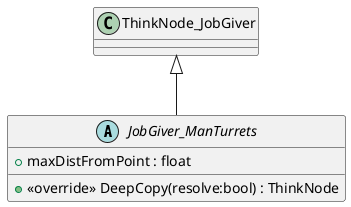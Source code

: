 @startuml
abstract class JobGiver_ManTurrets {
    + maxDistFromPoint : float
    + <<override>> DeepCopy(resolve:bool) : ThinkNode
}
ThinkNode_JobGiver <|-- JobGiver_ManTurrets
@enduml
